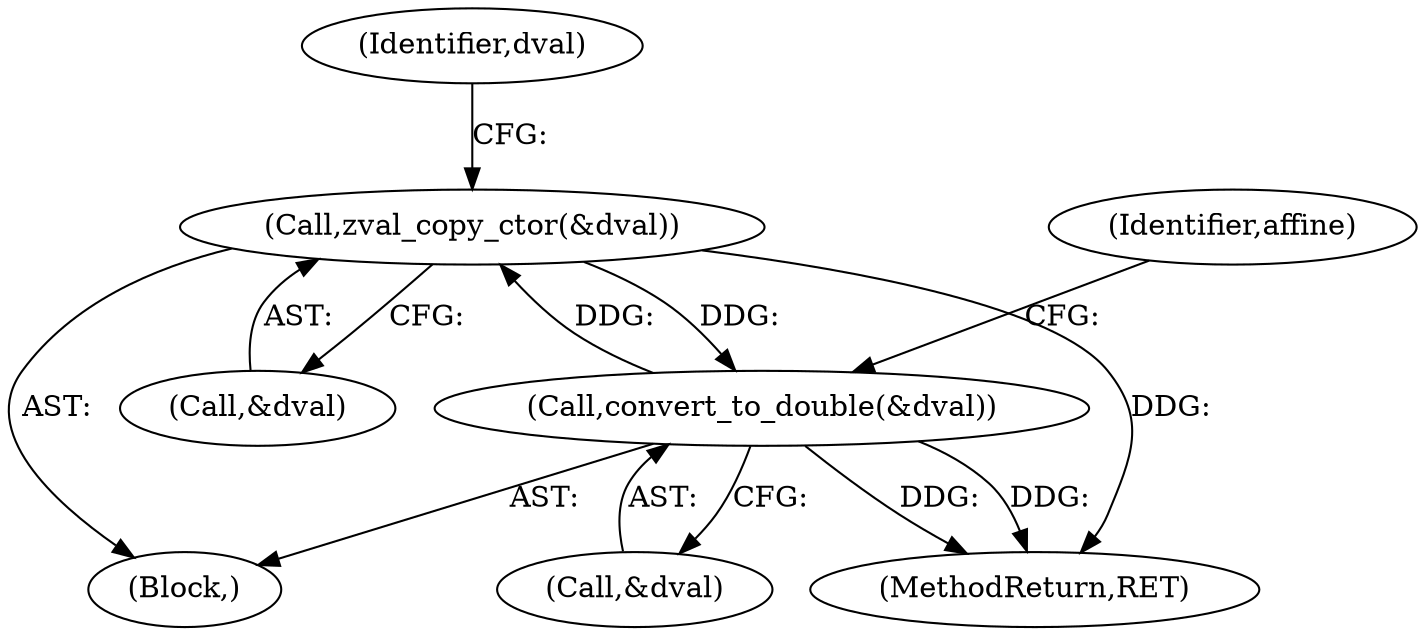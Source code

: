 digraph "0_php-src_2938329ce19cb8c4197dec146c3ec887c6f61d01_2@API" {
"1000195" [label="(Call,zval_copy_ctor(&dval))"];
"1000198" [label="(Call,convert_to_double(&dval))"];
"1000195" [label="(Call,zval_copy_ctor(&dval))"];
"1000188" [label="(Block,)"];
"1000199" [label="(Call,&dval)"];
"1000196" [label="(Call,&dval)"];
"1000203" [label="(Identifier,affine)"];
"1000195" [label="(Call,zval_copy_ctor(&dval))"];
"1000467" [label="(MethodReturn,RET)"];
"1000198" [label="(Call,convert_to_double(&dval))"];
"1000200" [label="(Identifier,dval)"];
"1000195" -> "1000188"  [label="AST: "];
"1000195" -> "1000196"  [label="CFG: "];
"1000196" -> "1000195"  [label="AST: "];
"1000200" -> "1000195"  [label="CFG: "];
"1000195" -> "1000467"  [label="DDG: "];
"1000198" -> "1000195"  [label="DDG: "];
"1000195" -> "1000198"  [label="DDG: "];
"1000198" -> "1000188"  [label="AST: "];
"1000198" -> "1000199"  [label="CFG: "];
"1000199" -> "1000198"  [label="AST: "];
"1000203" -> "1000198"  [label="CFG: "];
"1000198" -> "1000467"  [label="DDG: "];
"1000198" -> "1000467"  [label="DDG: "];
}
